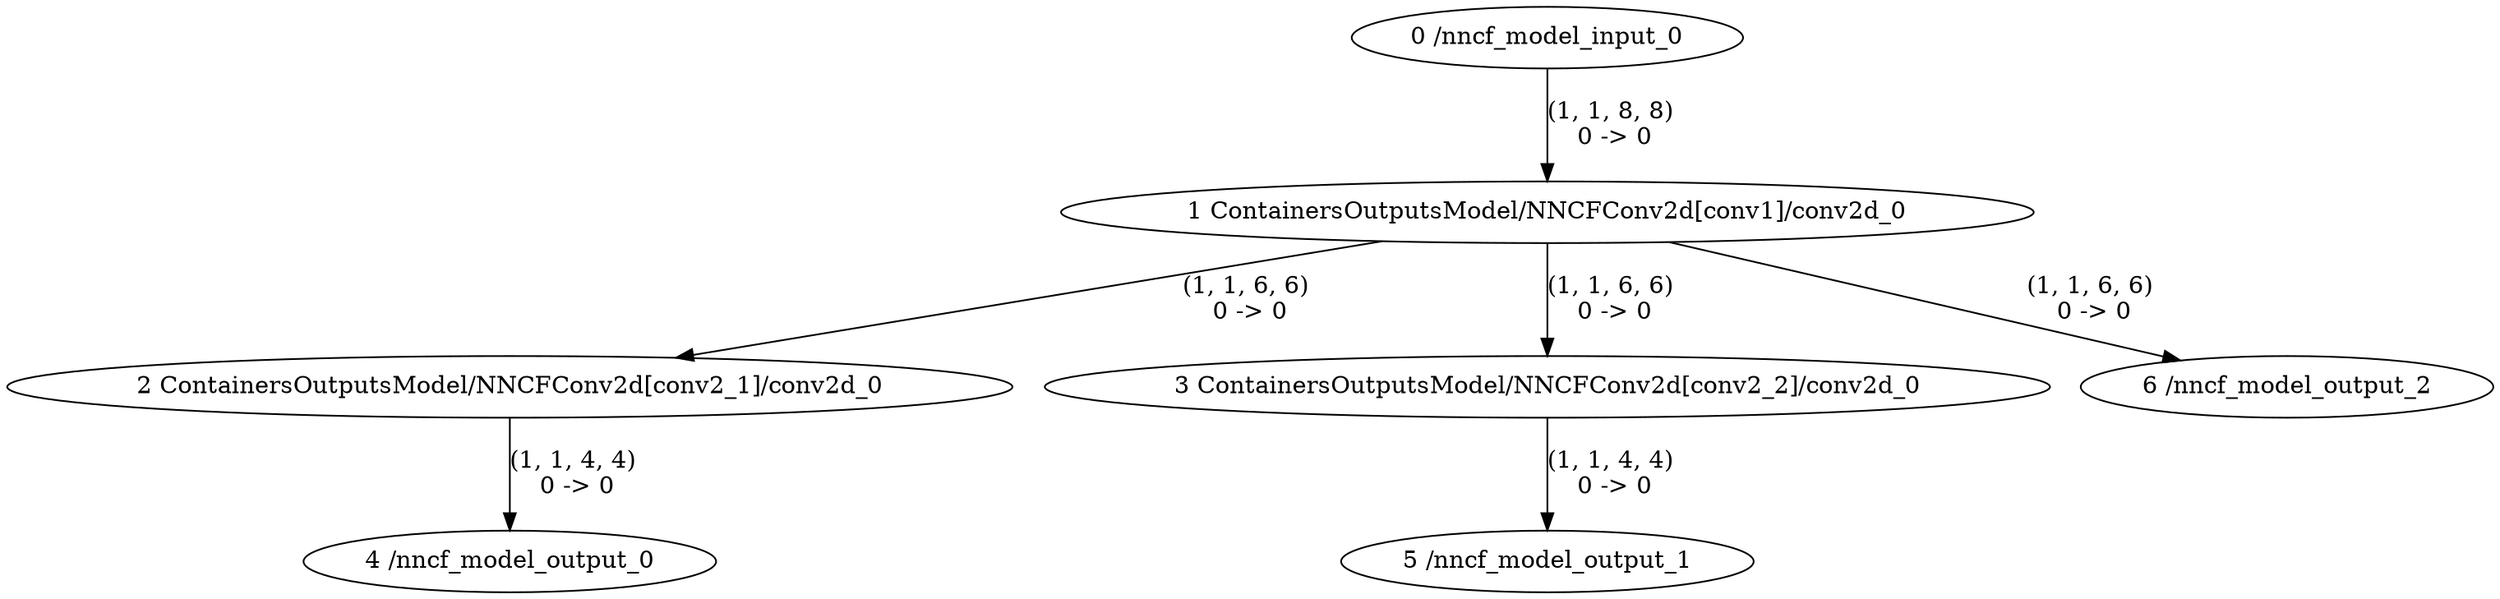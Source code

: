 strict digraph  {
"0 /nncf_model_input_0";
"1 ContainersOutputsModel/NNCFConv2d[conv1]/conv2d_0";
"2 ContainersOutputsModel/NNCFConv2d[conv2_1]/conv2d_0";
"3 ContainersOutputsModel/NNCFConv2d[conv2_2]/conv2d_0";
"4 /nncf_model_output_0";
"5 /nncf_model_output_1";
"6 /nncf_model_output_2";
"0 /nncf_model_input_0" -> "1 ContainersOutputsModel/NNCFConv2d[conv1]/conv2d_0"  [label="(1, 1, 8, 8) \n0 -> 0", style=solid];
"1 ContainersOutputsModel/NNCFConv2d[conv1]/conv2d_0" -> "2 ContainersOutputsModel/NNCFConv2d[conv2_1]/conv2d_0"  [label="(1, 1, 6, 6) \n0 -> 0", style=solid];
"1 ContainersOutputsModel/NNCFConv2d[conv1]/conv2d_0" -> "3 ContainersOutputsModel/NNCFConv2d[conv2_2]/conv2d_0"  [label="(1, 1, 6, 6) \n0 -> 0", style=solid];
"1 ContainersOutputsModel/NNCFConv2d[conv1]/conv2d_0" -> "6 /nncf_model_output_2"  [label="(1, 1, 6, 6) \n0 -> 0", style=solid];
"2 ContainersOutputsModel/NNCFConv2d[conv2_1]/conv2d_0" -> "4 /nncf_model_output_0"  [label="(1, 1, 4, 4) \n0 -> 0", style=solid];
"3 ContainersOutputsModel/NNCFConv2d[conv2_2]/conv2d_0" -> "5 /nncf_model_output_1"  [label="(1, 1, 4, 4) \n0 -> 0", style=solid];
}
